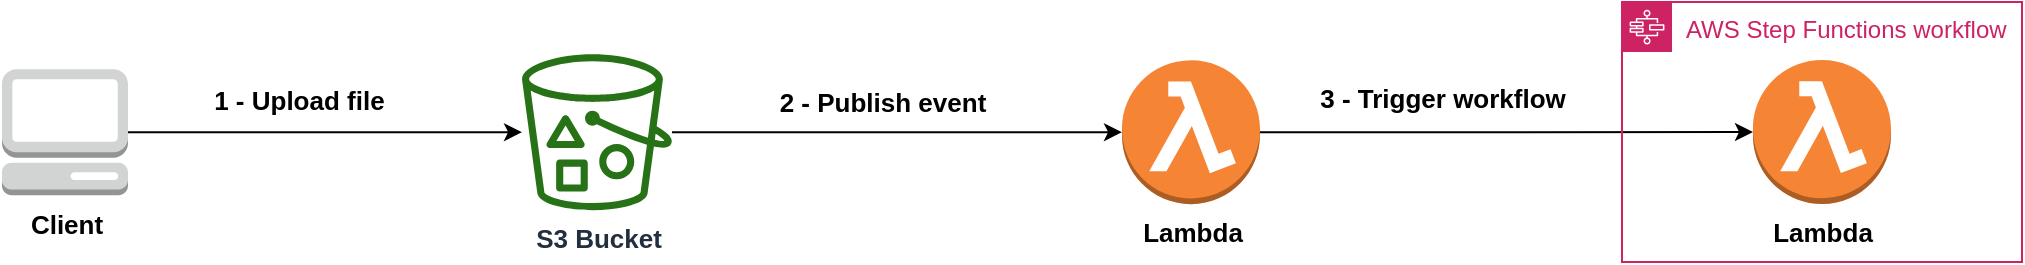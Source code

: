<mxfile version="13.4.5" type="device" pages="2"><diagram id="X3vEDHpJhDcyHX9riU0Z" name="step function"><mxGraphModel dx="946" dy="619" grid="1" gridSize="10" guides="1" tooltips="1" connect="1" arrows="1" fold="1" page="1" pageScale="1" pageWidth="850" pageHeight="1100" math="0" shadow="0"><root><mxCell id="0"/><mxCell id="1" parent="0"/><mxCell id="4_yoAbQQJxO32pKchakk-1" style="edgeStyle=orthogonalEdgeStyle;rounded=0;orthogonalLoop=1;jettySize=auto;html=1;" parent="1" source="4_yoAbQQJxO32pKchakk-3" target="4_yoAbQQJxO32pKchakk-8" edge="1"><mxGeometry relative="1" as="geometry"/></mxCell><mxCell id="4_yoAbQQJxO32pKchakk-2" value="&lt;font style=&quot;font-size: 13px&quot;&gt;1 - Upload file&amp;nbsp;&lt;br&gt;&lt;/font&gt;" style="text;html=1;align=center;verticalAlign=middle;resizable=0;points=[];labelBackgroundColor=#ffffff;fontStyle=1" parent="4_yoAbQQJxO32pKchakk-1" vertex="1" connectable="0"><mxGeometry x="-0.39" y="1" relative="1" as="geometry"><mxPoint x="27" y="-15" as="offset"/></mxGeometry></mxCell><mxCell id="4_yoAbQQJxO32pKchakk-3" value="&lt;font style=&quot;font-size: 13px&quot;&gt;&lt;b&gt;Client&lt;/b&gt;&lt;/font&gt;" style="outlineConnect=0;dashed=0;verticalLabelPosition=bottom;verticalAlign=top;align=center;html=1;shape=mxgraph.aws3.management_console;fillColor=#D2D3D3;gradientColor=none;" parent="1" vertex="1"><mxGeometry x="20" y="575.57" width="63" height="63" as="geometry"/></mxCell><mxCell id="4_yoAbQQJxO32pKchakk-4" style="edgeStyle=orthogonalEdgeStyle;rounded=0;orthogonalLoop=1;jettySize=auto;html=1;exitX=1;exitY=0.5;exitDx=0;exitDy=0;exitPerimeter=0;" parent="1" source="4_yoAbQQJxO32pKchakk-27" target="4_yoAbQQJxO32pKchakk-66" edge="1"><mxGeometry relative="1" as="geometry"><mxPoint x="356.5" y="388.3" as="sourcePoint"/><Array as="points"/><mxPoint x="880" y="607.1" as="targetPoint"/></mxGeometry></mxCell><mxCell id="4_yoAbQQJxO32pKchakk-5" value="&lt;font style=&quot;font-size: 13px&quot;&gt;3 - Trigger workflow&lt;/font&gt;" style="text;html=1;align=center;verticalAlign=middle;resizable=0;points=[];labelBackgroundColor=#ffffff;fontStyle=1" parent="4_yoAbQQJxO32pKchakk-4" vertex="1" connectable="0"><mxGeometry x="0.458" y="1" relative="1" as="geometry"><mxPoint x="-88.9" y="-16.1" as="offset"/></mxGeometry></mxCell><mxCell id="4_yoAbQQJxO32pKchakk-6" style="edgeStyle=orthogonalEdgeStyle;rounded=0;orthogonalLoop=1;jettySize=auto;html=1;startArrow=none;startFill=0;" parent="1" source="4_yoAbQQJxO32pKchakk-8" target="4_yoAbQQJxO32pKchakk-27" edge="1"><mxGeometry relative="1" as="geometry"><mxPoint x="318.3" y="426.5" as="targetPoint"/></mxGeometry></mxCell><mxCell id="4_yoAbQQJxO32pKchakk-7" value="&lt;font style=&quot;font-size: 13px&quot;&gt;2 - Publish event&lt;br&gt;&lt;/font&gt;" style="text;html=1;align=center;verticalAlign=middle;resizable=0;points=[];labelBackgroundColor=#ffffff;fontStyle=1" parent="4_yoAbQQJxO32pKchakk-6" vertex="1" connectable="0"><mxGeometry x="-0.138" relative="1" as="geometry"><mxPoint x="8" y="-15.8" as="offset"/></mxGeometry></mxCell><mxCell id="4_yoAbQQJxO32pKchakk-8" value="&lt;font style=&quot;font-size: 13px&quot;&gt;&lt;b&gt;S3 Bucket&lt;/b&gt;&lt;/font&gt;" style="outlineConnect=0;fontColor=#232F3E;gradientColor=none;fillColor=#277116;strokeColor=none;dashed=0;verticalLabelPosition=bottom;verticalAlign=top;align=center;html=1;fontSize=12;fontStyle=0;aspect=fixed;pointerEvents=1;shape=mxgraph.aws4.bucket_with_objects;" parent="1" vertex="1"><mxGeometry x="280" y="568.07" width="75" height="78" as="geometry"/></mxCell><mxCell id="4_yoAbQQJxO32pKchakk-27" value="&lt;b&gt;Lambda&lt;/b&gt;" style="outlineConnect=0;dashed=0;verticalLabelPosition=bottom;verticalAlign=top;align=center;html=1;shape=mxgraph.aws3.lambda_function;fillColor=#F58534;gradientColor=none;fontSize=13;" parent="1" vertex="1"><mxGeometry x="580" y="571.07" width="69" height="72" as="geometry"/></mxCell><mxCell id="4_yoAbQQJxO32pKchakk-64" value="AWS Step Functions workflow" style="points=[[0,0],[0.25,0],[0.5,0],[0.75,0],[1,0],[1,0.25],[1,0.5],[1,0.75],[1,1],[0.75,1],[0.5,1],[0.25,1],[0,1],[0,0.75],[0,0.5],[0,0.25]];outlineConnect=0;gradientColor=none;html=1;whiteSpace=wrap;fontSize=12;fontStyle=0;shape=mxgraph.aws4.group;grIcon=mxgraph.aws4.group_aws_step_functions_workflow;strokeColor=#CD2264;fillColor=none;verticalAlign=top;align=left;spacingLeft=30;fontColor=#CD2264;dashed=0;" parent="1" vertex="1"><mxGeometry x="830" y="542" width="200" height="130" as="geometry"/></mxCell><mxCell id="4_yoAbQQJxO32pKchakk-66" value="&lt;b&gt;Lambda&lt;/b&gt;" style="outlineConnect=0;dashed=0;verticalLabelPosition=bottom;verticalAlign=top;align=center;html=1;shape=mxgraph.aws3.lambda_function;fillColor=#F58534;gradientColor=none;fontSize=13;" parent="1" vertex="1"><mxGeometry x="895.5" y="571" width="69" height="72" as="geometry"/></mxCell></root></mxGraphModel></diagram><diagram id="gy7CDhjK9spndGJngoRI" name="dynamodb"><mxGraphModel dx="946" dy="619" grid="1" gridSize="10" guides="1" tooltips="1" connect="1" arrows="1" fold="1" page="1" pageScale="1" pageWidth="850" pageHeight="1100" math="0" shadow="0"><root><mxCell id="VKd4-oPbic0vJKJ-v855-0"/><mxCell id="VKd4-oPbic0vJKJ-v855-1" parent="VKd4-oPbic0vJKJ-v855-0"/><mxCell id="1NZCRaAJfFrNQtRGsS4o-0" style="edgeStyle=orthogonalEdgeStyle;rounded=0;orthogonalLoop=1;jettySize=auto;html=1;" edge="1" parent="VKd4-oPbic0vJKJ-v855-1" source="1NZCRaAJfFrNQtRGsS4o-2" target="1NZCRaAJfFrNQtRGsS4o-7"><mxGeometry relative="1" as="geometry"/></mxCell><mxCell id="1NZCRaAJfFrNQtRGsS4o-1" value="&lt;font style=&quot;font-size: 13px&quot;&gt;1 - Upload file&amp;nbsp;&lt;br&gt;&lt;/font&gt;" style="text;html=1;align=center;verticalAlign=middle;resizable=0;points=[];labelBackgroundColor=#ffffff;fontStyle=1" vertex="1" connectable="0" parent="1NZCRaAJfFrNQtRGsS4o-0"><mxGeometry x="-0.39" y="1" relative="1" as="geometry"><mxPoint x="27" y="-15" as="offset"/></mxGeometry></mxCell><mxCell id="1NZCRaAJfFrNQtRGsS4o-2" value="&lt;font style=&quot;font-size: 13px&quot;&gt;&lt;b&gt;Client&lt;/b&gt;&lt;/font&gt;" style="outlineConnect=0;dashed=0;verticalLabelPosition=bottom;verticalAlign=top;align=center;html=1;shape=mxgraph.aws3.management_console;fillColor=#D2D3D3;gradientColor=none;" vertex="1" parent="VKd4-oPbic0vJKJ-v855-1"><mxGeometry x="20" y="575.57" width="63" height="63" as="geometry"/></mxCell><mxCell id="1NZCRaAJfFrNQtRGsS4o-3" style="edgeStyle=orthogonalEdgeStyle;rounded=0;orthogonalLoop=1;jettySize=auto;html=1;exitX=1;exitY=0.5;exitDx=0;exitDy=0;exitPerimeter=0;" edge="1" parent="VKd4-oPbic0vJKJ-v855-1" source="1NZCRaAJfFrNQtRGsS4o-8" target="1NZCRaAJfFrNQtRGsS4o-10"><mxGeometry relative="1" as="geometry"><mxPoint x="356.5" y="388.3" as="sourcePoint"/><Array as="points"/><mxPoint x="880" y="607.1" as="targetPoint"/></mxGeometry></mxCell><mxCell id="1NZCRaAJfFrNQtRGsS4o-4" value="&lt;font style=&quot;font-size: 13px&quot;&gt;3 - Trigger workflow&lt;/font&gt;" style="text;html=1;align=center;verticalAlign=middle;resizable=0;points=[];labelBackgroundColor=#ffffff;fontStyle=1" vertex="1" connectable="0" parent="1NZCRaAJfFrNQtRGsS4o-3"><mxGeometry x="0.458" y="1" relative="1" as="geometry"><mxPoint x="-88.9" y="-16.1" as="offset"/></mxGeometry></mxCell><mxCell id="1NZCRaAJfFrNQtRGsS4o-5" style="edgeStyle=orthogonalEdgeStyle;rounded=0;orthogonalLoop=1;jettySize=auto;html=1;startArrow=none;startFill=0;" edge="1" parent="VKd4-oPbic0vJKJ-v855-1" source="1NZCRaAJfFrNQtRGsS4o-7" target="1NZCRaAJfFrNQtRGsS4o-8"><mxGeometry relative="1" as="geometry"><mxPoint x="318.3" y="426.5" as="targetPoint"/></mxGeometry></mxCell><mxCell id="1NZCRaAJfFrNQtRGsS4o-6" value="&lt;font style=&quot;font-size: 13px&quot;&gt;2 - ObjectCreated event&lt;br&gt;&lt;/font&gt;" style="text;html=1;align=center;verticalAlign=middle;resizable=0;points=[];labelBackgroundColor=#ffffff;fontStyle=1" vertex="1" connectable="0" parent="1NZCRaAJfFrNQtRGsS4o-5"><mxGeometry x="-0.138" relative="1" as="geometry"><mxPoint x="8" y="-15.8" as="offset"/></mxGeometry></mxCell><mxCell id="1NZCRaAJfFrNQtRGsS4o-7" value="&lt;font style=&quot;font-size: 13px&quot;&gt;&lt;b&gt;S3 Bucket&lt;/b&gt;&lt;/font&gt;" style="outlineConnect=0;fontColor=#232F3E;gradientColor=none;fillColor=#277116;strokeColor=none;dashed=0;verticalLabelPosition=bottom;verticalAlign=top;align=center;html=1;fontSize=12;fontStyle=0;aspect=fixed;pointerEvents=1;shape=mxgraph.aws4.bucket_with_objects;" vertex="1" parent="VKd4-oPbic0vJKJ-v855-1"><mxGeometry x="280" y="568.07" width="75" height="78" as="geometry"/></mxCell><mxCell id="1NZCRaAJfFrNQtRGsS4o-8" value="&lt;b&gt;Lambda&lt;/b&gt;" style="outlineConnect=0;dashed=0;verticalLabelPosition=bottom;verticalAlign=top;align=center;html=1;shape=mxgraph.aws3.lambda_function;fillColor=#F58534;gradientColor=none;fontSize=13;" vertex="1" parent="VKd4-oPbic0vJKJ-v855-1"><mxGeometry x="580" y="571.07" width="69" height="72" as="geometry"/></mxCell><mxCell id="1NZCRaAJfFrNQtRGsS4o-9" value="AWS Step Functions workflow" style="points=[[0,0],[0.25,0],[0.5,0],[0.75,0],[1,0],[1,0.25],[1,0.5],[1,0.75],[1,1],[0.75,1],[0.5,1],[0.25,1],[0,1],[0,0.75],[0,0.5],[0,0.25]];outlineConnect=0;gradientColor=none;html=1;whiteSpace=wrap;fontSize=12;fontStyle=0;shape=mxgraph.aws4.group;grIcon=mxgraph.aws4.group_aws_step_functions_workflow;strokeColor=#CD2264;fillColor=none;verticalAlign=top;align=left;spacingLeft=30;fontColor=#CD2264;dashed=0;" vertex="1" parent="VKd4-oPbic0vJKJ-v855-1"><mxGeometry x="830" y="542" width="200" height="130" as="geometry"/></mxCell><mxCell id="1NZCRaAJfFrNQtRGsS4o-10" value="&lt;b&gt;Lambda&lt;/b&gt;" style="outlineConnect=0;dashed=0;verticalLabelPosition=bottom;verticalAlign=top;align=center;html=1;shape=mxgraph.aws3.lambda_function;fillColor=#F58534;gradientColor=none;fontSize=13;" vertex="1" parent="VKd4-oPbic0vJKJ-v855-1"><mxGeometry x="895.5" y="571" width="69" height="72" as="geometry"/></mxCell></root></mxGraphModel></diagram></mxfile>